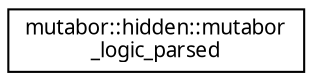 digraph "Grafische Darstellung der Klassenhierarchie"
{
  edge [fontname="Sans",fontsize="10",labelfontname="Sans",labelfontsize="10"];
  node [fontname="Sans",fontsize="10",shape=record];
  rankdir="LR";
  Node0 [label="mutabor::hidden::mutabor\l_logic_parsed",height=0.2,width=0.4,color="black", fillcolor="white", style="filled",URL="$d6/d5d/structmutabor_1_1hidden_1_1mutabor__logic__parsed.html"];
}
